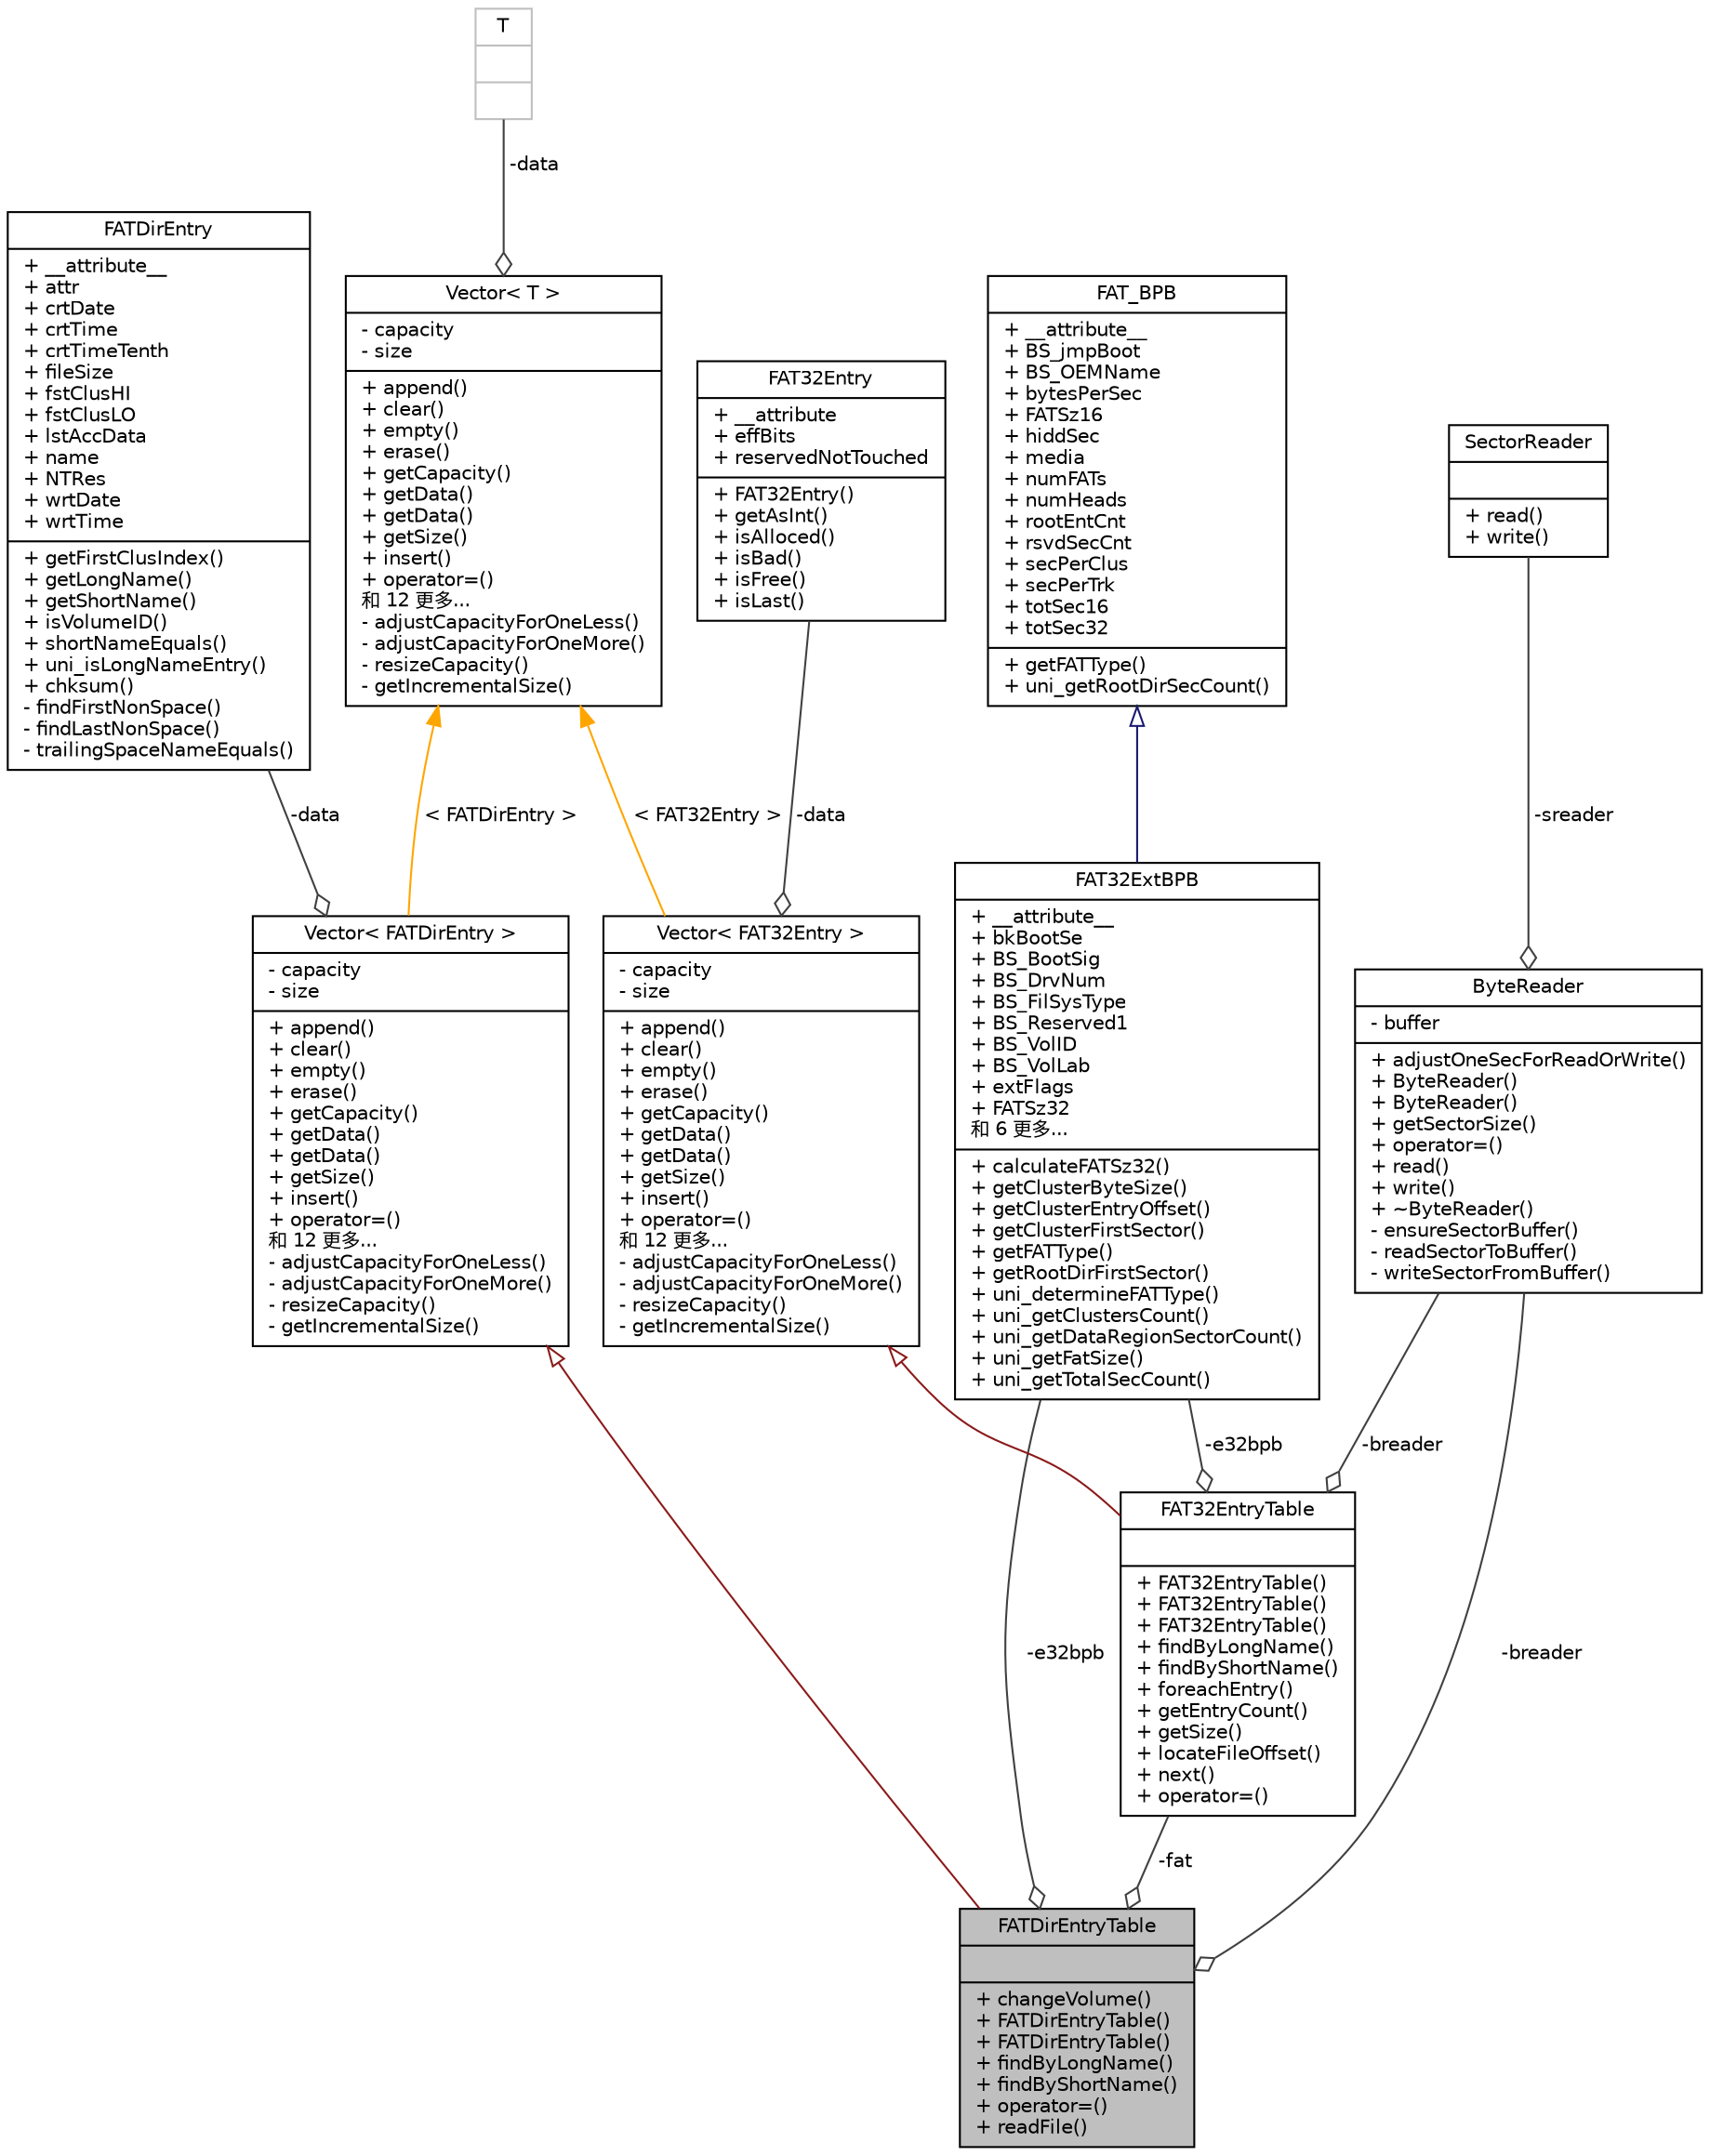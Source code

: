 digraph "FATDirEntryTable"
{
  edge [fontname="Helvetica",fontsize="10",labelfontname="Helvetica",labelfontsize="10"];
  node [fontname="Helvetica",fontsize="10",shape=record];
  Node459 [label="{FATDirEntryTable\n||+ changeVolume()\l+ FATDirEntryTable()\l+ FATDirEntryTable()\l+ findByLongName()\l+ findByShortName()\l+ operator=()\l+ readFile()\l}",height=0.2,width=0.4,color="black", fillcolor="grey75", style="filled", fontcolor="black"];
  Node460 -> Node459 [dir="back",color="firebrick4",fontsize="10",style="solid",arrowtail="onormal",fontname="Helvetica"];
  Node460 [label="{Vector\< FATDirEntry \>\n|- capacity\l- size\l|+ append()\l+ clear()\l+ empty()\l+ erase()\l+ getCapacity()\l+ getData()\l+ getData()\l+ getSize()\l+ insert()\l+ operator=()\l和 12 更多...\l- adjustCapacityForOneLess()\l- adjustCapacityForOneMore()\l- resizeCapacity()\l- getIncrementalSize()\l}",height=0.2,width=0.4,color="black", fillcolor="white", style="filled",URL="$d5/db2/class_vector.html"];
  Node461 -> Node460 [color="grey25",fontsize="10",style="solid",label=" -data" ,arrowhead="odiamond",fontname="Helvetica"];
  Node461 [label="{FATDirEntry\n|+ __attribute__\l+ attr\l+ crtDate\l+ crtTime\l+ crtTimeTenth\l+ fileSize\l+ fstClusHI\l+ fstClusLO\l+ lstAccData\l+ name\l+ NTRes\l+ wrtDate\l+ wrtTime\l|+ getFirstClusIndex()\l+ getLongName()\l+ getShortName()\l+ isVolumeID()\l+ shortNameEquals()\l+ uni_isLongNameEntry()\l+ chksum()\l- findFirstNonSpace()\l- findLastNonSpace()\l- trailingSpaceNameEquals()\l}",height=0.2,width=0.4,color="black", fillcolor="white", style="filled",URL="$dc/d93/class_f_a_t_dir_entry.html"];
  Node462 -> Node460 [dir="back",color="orange",fontsize="10",style="solid",label=" \< FATDirEntry \>" ,fontname="Helvetica"];
  Node462 [label="{Vector\< T \>\n|- capacity\l- size\l|+ append()\l+ clear()\l+ empty()\l+ erase()\l+ getCapacity()\l+ getData()\l+ getData()\l+ getSize()\l+ insert()\l+ operator=()\l和 12 更多...\l- adjustCapacityForOneLess()\l- adjustCapacityForOneMore()\l- resizeCapacity()\l- getIncrementalSize()\l}",height=0.2,width=0.4,color="black", fillcolor="white", style="filled",URL="$d5/db2/class_vector.html"];
  Node463 -> Node462 [color="grey25",fontsize="10",style="solid",label=" -data" ,arrowhead="odiamond",fontname="Helvetica"];
  Node463 [label="{T\n||}",height=0.2,width=0.4,color="grey75", fillcolor="white", style="filled"];
  Node464 -> Node459 [color="grey25",fontsize="10",style="solid",label=" -e32bpb" ,arrowhead="odiamond",fontname="Helvetica"];
  Node464 [label="{FAT32ExtBPB\n|+ __attribute__\l+ bkBootSe\l+ BS_BootSig\l+ BS_DrvNum\l+ BS_FilSysType\l+ BS_Reserved1\l+ BS_VolID\l+ BS_VolLab\l+ extFlags\l+ FATSz32\l和 6 更多...\l|+ calculateFATSz32()\l+ getClusterByteSize()\l+ getClusterEntryOffset()\l+ getClusterFirstSector()\l+ getFATType()\l+ getRootDirFirstSector()\l+ uni_determineFATType()\l+ uni_getClustersCount()\l+ uni_getDataRegionSectorCount()\l+ uni_getFatSize()\l+ uni_getTotalSecCount()\l}",height=0.2,width=0.4,color="black", fillcolor="white", style="filled",URL="$da/dd1/class_f_a_t32_ext_b_p_b.html"];
  Node465 -> Node464 [dir="back",color="midnightblue",fontsize="10",style="solid",arrowtail="onormal",fontname="Helvetica"];
  Node465 [label="{FAT_BPB\n|+ __attribute__\l+ BS_jmpBoot\l+ BS_OEMName\l+ bytesPerSec\l+ FATSz16\l+ hiddSec\l+ media\l+ numFATs\l+ numHeads\l+ rootEntCnt\l+ rsvdSecCnt\l+ secPerClus\l+ secPerTrk\l+ totSec16\l+ totSec32\l|+ getFATType()\l+ uni_getRootDirSecCount()\l}",height=0.2,width=0.4,color="black", fillcolor="white", style="filled",URL="$d7/d6e/class_f_a_t___b_p_b.html"];
  Node466 -> Node459 [color="grey25",fontsize="10",style="solid",label=" -fat" ,arrowhead="odiamond",fontname="Helvetica"];
  Node466 [label="{FAT32EntryTable\n||+ FAT32EntryTable()\l+ FAT32EntryTable()\l+ FAT32EntryTable()\l+ findByLongName()\l+ findByShortName()\l+ foreachEntry()\l+ getEntryCount()\l+ getSize()\l+ locateFileOffset()\l+ next()\l+ operator=()\l}",height=0.2,width=0.4,color="black", fillcolor="white", style="filled",URL="$d8/d88/class_f_a_t32_entry_table.html"];
  Node467 -> Node466 [dir="back",color="firebrick4",fontsize="10",style="solid",arrowtail="onormal",fontname="Helvetica"];
  Node467 [label="{Vector\< FAT32Entry \>\n|- capacity\l- size\l|+ append()\l+ clear()\l+ empty()\l+ erase()\l+ getCapacity()\l+ getData()\l+ getData()\l+ getSize()\l+ insert()\l+ operator=()\l和 12 更多...\l- adjustCapacityForOneLess()\l- adjustCapacityForOneMore()\l- resizeCapacity()\l- getIncrementalSize()\l}",height=0.2,width=0.4,color="black", fillcolor="white", style="filled",URL="$d5/db2/class_vector.html"];
  Node468 -> Node467 [color="grey25",fontsize="10",style="solid",label=" -data" ,arrowhead="odiamond",fontname="Helvetica"];
  Node468 [label="{FAT32Entry\n|+ __attribute\l+ effBits\l+ reservedNotTouched\l|+ FAT32Entry()\l+ getAsInt()\l+ isAlloced()\l+ isBad()\l+ isFree()\l+ isLast()\l}",height=0.2,width=0.4,color="black", fillcolor="white", style="filled",URL="$d2/d32/class_f_a_t32_entry.html"];
  Node462 -> Node467 [dir="back",color="orange",fontsize="10",style="solid",label=" \< FAT32Entry \>" ,fontname="Helvetica"];
  Node464 -> Node466 [color="grey25",fontsize="10",style="solid",label=" -e32bpb" ,arrowhead="odiamond",fontname="Helvetica"];
  Node469 -> Node466 [color="grey25",fontsize="10",style="solid",label=" -breader" ,arrowhead="odiamond",fontname="Helvetica"];
  Node469 [label="{ByteReader\n|- buffer\l|+ adjustOneSecForReadOrWrite()\l+ ByteReader()\l+ ByteReader()\l+ getSectorSize()\l+ operator=()\l+ read()\l+ write()\l+ ~ByteReader()\l- ensureSectorBuffer()\l- readSectorToBuffer()\l- writeSectorFromBuffer()\l}",height=0.2,width=0.4,color="black", fillcolor="white", style="filled",URL="$d7/d5d/class_byte_reader.html"];
  Node470 -> Node469 [color="grey25",fontsize="10",style="solid",label=" -sreader" ,arrowhead="odiamond",fontname="Helvetica"];
  Node470 [label="{SectorReader\n||+ read()\l+ write()\l}",height=0.2,width=0.4,color="black", fillcolor="white", style="filled",URL="$de/de9/class_sector_reader.html"];
  Node469 -> Node459 [color="grey25",fontsize="10",style="solid",label=" -breader" ,arrowhead="odiamond",fontname="Helvetica"];
}
